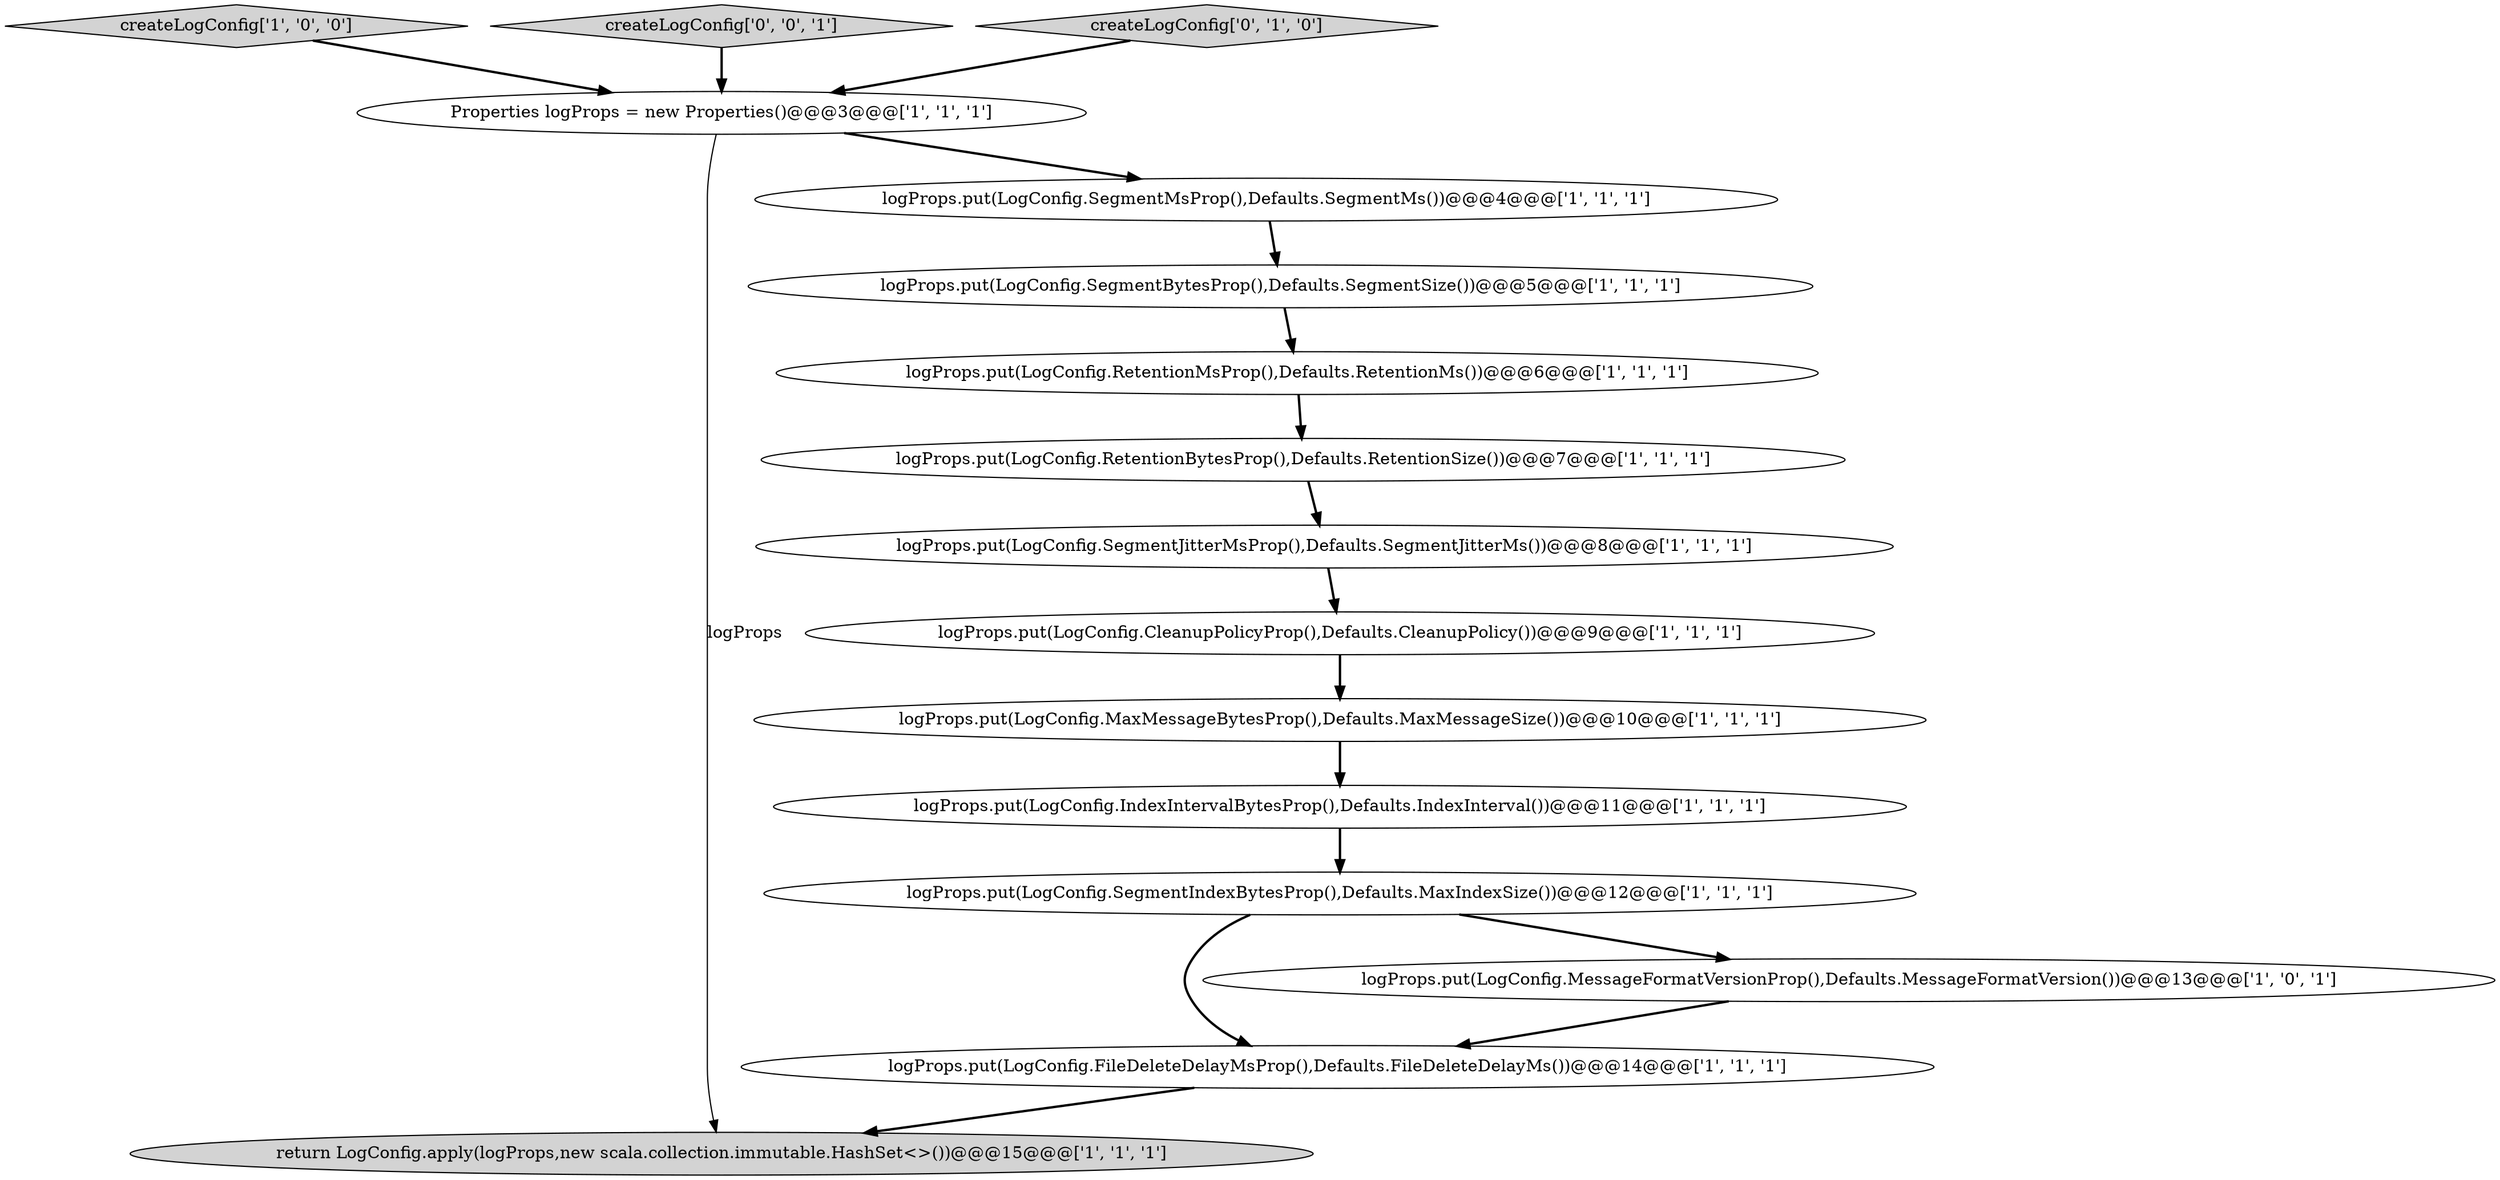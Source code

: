 digraph {
7 [style = filled, label = "createLogConfig['1', '0', '0']", fillcolor = lightgray, shape = diamond image = "AAA0AAABBB1BBB"];
2 [style = filled, label = "logProps.put(LogConfig.SegmentJitterMsProp(),Defaults.SegmentJitterMs())@@@8@@@['1', '1', '1']", fillcolor = white, shape = ellipse image = "AAA0AAABBB1BBB"];
1 [style = filled, label = "logProps.put(LogConfig.RetentionMsProp(),Defaults.RetentionMs())@@@6@@@['1', '1', '1']", fillcolor = white, shape = ellipse image = "AAA0AAABBB1BBB"];
0 [style = filled, label = "logProps.put(LogConfig.FileDeleteDelayMsProp(),Defaults.FileDeleteDelayMs())@@@14@@@['1', '1', '1']", fillcolor = white, shape = ellipse image = "AAA0AAABBB1BBB"];
12 [style = filled, label = "logProps.put(LogConfig.CleanupPolicyProp(),Defaults.CleanupPolicy())@@@9@@@['1', '1', '1']", fillcolor = white, shape = ellipse image = "AAA0AAABBB1BBB"];
15 [style = filled, label = "createLogConfig['0', '0', '1']", fillcolor = lightgray, shape = diamond image = "AAA0AAABBB3BBB"];
14 [style = filled, label = "createLogConfig['0', '1', '0']", fillcolor = lightgray, shape = diamond image = "AAA0AAABBB2BBB"];
4 [style = filled, label = "logProps.put(LogConfig.MessageFormatVersionProp(),Defaults.MessageFormatVersion())@@@13@@@['1', '0', '1']", fillcolor = white, shape = ellipse image = "AAA0AAABBB1BBB"];
13 [style = filled, label = "logProps.put(LogConfig.RetentionBytesProp(),Defaults.RetentionSize())@@@7@@@['1', '1', '1']", fillcolor = white, shape = ellipse image = "AAA0AAABBB1BBB"];
6 [style = filled, label = "logProps.put(LogConfig.SegmentBytesProp(),Defaults.SegmentSize())@@@5@@@['1', '1', '1']", fillcolor = white, shape = ellipse image = "AAA0AAABBB1BBB"];
11 [style = filled, label = "logProps.put(LogConfig.IndexIntervalBytesProp(),Defaults.IndexInterval())@@@11@@@['1', '1', '1']", fillcolor = white, shape = ellipse image = "AAA0AAABBB1BBB"];
3 [style = filled, label = "logProps.put(LogConfig.MaxMessageBytesProp(),Defaults.MaxMessageSize())@@@10@@@['1', '1', '1']", fillcolor = white, shape = ellipse image = "AAA0AAABBB1BBB"];
8 [style = filled, label = "logProps.put(LogConfig.SegmentIndexBytesProp(),Defaults.MaxIndexSize())@@@12@@@['1', '1', '1']", fillcolor = white, shape = ellipse image = "AAA0AAABBB1BBB"];
9 [style = filled, label = "return LogConfig.apply(logProps,new scala.collection.immutable.HashSet<>())@@@15@@@['1', '1', '1']", fillcolor = lightgray, shape = ellipse image = "AAA0AAABBB1BBB"];
10 [style = filled, label = "Properties logProps = new Properties()@@@3@@@['1', '1', '1']", fillcolor = white, shape = ellipse image = "AAA0AAABBB1BBB"];
5 [style = filled, label = "logProps.put(LogConfig.SegmentMsProp(),Defaults.SegmentMs())@@@4@@@['1', '1', '1']", fillcolor = white, shape = ellipse image = "AAA0AAABBB1BBB"];
3->11 [style = bold, label=""];
8->0 [style = bold, label=""];
6->1 [style = bold, label=""];
11->8 [style = bold, label=""];
14->10 [style = bold, label=""];
0->9 [style = bold, label=""];
12->3 [style = bold, label=""];
15->10 [style = bold, label=""];
8->4 [style = bold, label=""];
10->5 [style = bold, label=""];
5->6 [style = bold, label=""];
10->9 [style = solid, label="logProps"];
7->10 [style = bold, label=""];
1->13 [style = bold, label=""];
2->12 [style = bold, label=""];
4->0 [style = bold, label=""];
13->2 [style = bold, label=""];
}
